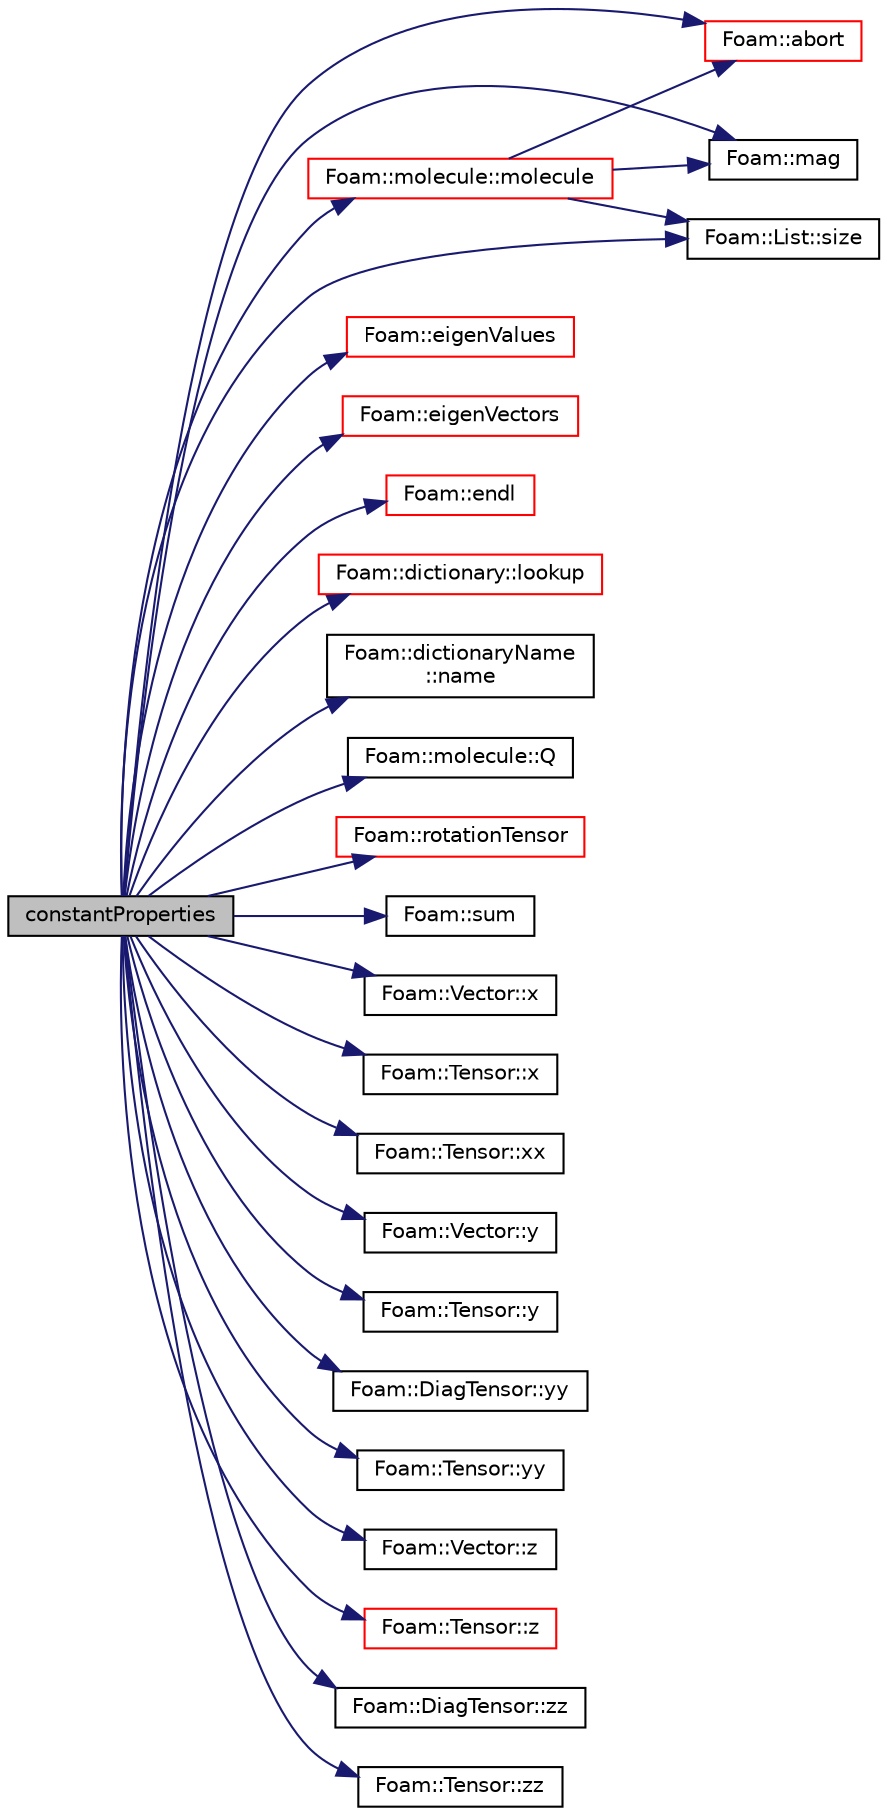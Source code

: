 digraph "constantProperties"
{
  bgcolor="transparent";
  edge [fontname="Helvetica",fontsize="10",labelfontname="Helvetica",labelfontsize="10"];
  node [fontname="Helvetica",fontsize="10",shape=record];
  rankdir="LR";
  Node1 [label="constantProperties",height=0.2,width=0.4,color="black", fillcolor="grey75", style="filled", fontcolor="black"];
  Node1 -> Node2 [color="midnightblue",fontsize="10",style="solid",fontname="Helvetica"];
  Node2 [label="Foam::abort",height=0.2,width=0.4,color="red",URL="$a10893.html#a447107a607d03e417307c203fa5fb44b"];
  Node1 -> Node3 [color="midnightblue",fontsize="10",style="solid",fontname="Helvetica"];
  Node3 [label="Foam::eigenValues",height=0.2,width=0.4,color="red",URL="$a10893.html#aa0c4e4f4bfc484852c8d9a8aa36525ef"];
  Node1 -> Node4 [color="midnightblue",fontsize="10",style="solid",fontname="Helvetica"];
  Node4 [label="Foam::eigenVectors",height=0.2,width=0.4,color="red",URL="$a10893.html#a223791e67f3e31579abc7865cbdbc3d0"];
  Node1 -> Node5 [color="midnightblue",fontsize="10",style="solid",fontname="Helvetica"];
  Node5 [label="Foam::endl",height=0.2,width=0.4,color="red",URL="$a10893.html#a2db8fe02a0d3909e9351bb4275b23ce4",tooltip="Add newline and flush stream. "];
  Node1 -> Node6 [color="midnightblue",fontsize="10",style="solid",fontname="Helvetica"];
  Node6 [label="Foam::dictionary::lookup",height=0.2,width=0.4,color="red",URL="$a00528.html#a8baab402d653d6e789f67c57e23a5b59",tooltip="Find and return an entry data stream. "];
  Node1 -> Node7 [color="midnightblue",fontsize="10",style="solid",fontname="Helvetica"];
  Node7 [label="Foam::mag",height=0.2,width=0.4,color="black",URL="$a10893.html#a929da2a3fdcf3dacbbe0487d3a330dae"];
  Node1 -> Node8 [color="midnightblue",fontsize="10",style="solid",fontname="Helvetica"];
  Node8 [label="Foam::molecule::molecule",height=0.2,width=0.4,color="red",URL="$a01558.html#abdcd390bc8e91948c80d6156a5937bc3",tooltip="Construct from components. "];
  Node8 -> Node2 [color="midnightblue",fontsize="10",style="solid",fontname="Helvetica"];
  Node8 -> Node7 [color="midnightblue",fontsize="10",style="solid",fontname="Helvetica"];
  Node8 -> Node9 [color="midnightblue",fontsize="10",style="solid",fontname="Helvetica"];
  Node9 [label="Foam::List::size",height=0.2,width=0.4,color="black",URL="$a01395.html#a8a5f6fa29bd4b500caf186f60245b384",tooltip="Override size to be inconsistent with allocated storage. "];
  Node1 -> Node10 [color="midnightblue",fontsize="10",style="solid",fontname="Helvetica"];
  Node10 [label="Foam::dictionaryName\l::name",height=0.2,width=0.4,color="black",URL="$a00531.html#acd3da3556711337d571c60cf9ffb91cc",tooltip="Return the dictionary name. "];
  Node1 -> Node11 [color="midnightblue",fontsize="10",style="solid",fontname="Helvetica"];
  Node11 [label="Foam::molecule::Q",height=0.2,width=0.4,color="black",URL="$a01558.html#adbd03671c8f3b17c625f78614c926560"];
  Node1 -> Node12 [color="midnightblue",fontsize="10",style="solid",fontname="Helvetica"];
  Node12 [label="Foam::rotationTensor",height=0.2,width=0.4,color="red",URL="$a10893.html#a1be81720bcafb843826c32024fe5fbe3",tooltip="Rotational transformation tensor from vector n1 to n2. "];
  Node1 -> Node9 [color="midnightblue",fontsize="10",style="solid",fontname="Helvetica"];
  Node1 -> Node13 [color="midnightblue",fontsize="10",style="solid",fontname="Helvetica"];
  Node13 [label="Foam::sum",height=0.2,width=0.4,color="black",URL="$a10893.html#a3d8733143aad0e03b300186ab4bef137"];
  Node1 -> Node14 [color="midnightblue",fontsize="10",style="solid",fontname="Helvetica"];
  Node14 [label="Foam::Vector::x",height=0.2,width=0.4,color="black",URL="$a02901.html#aeb7dc4a97968c543f58f9c7082e55757"];
  Node1 -> Node15 [color="midnightblue",fontsize="10",style="solid",fontname="Helvetica"];
  Node15 [label="Foam::Tensor::x",height=0.2,width=0.4,color="black",URL="$a02653.html#a2253eb59be7596cf756b667e72c731aa"];
  Node1 -> Node16 [color="midnightblue",fontsize="10",style="solid",fontname="Helvetica"];
  Node16 [label="Foam::Tensor::xx",height=0.2,width=0.4,color="black",URL="$a02653.html#adefeff2f0e457c0e62a5e9d1292e3569"];
  Node1 -> Node17 [color="midnightblue",fontsize="10",style="solid",fontname="Helvetica"];
  Node17 [label="Foam::Vector::y",height=0.2,width=0.4,color="black",URL="$a02901.html#a77c00b469d89c23bd35d2eb236140f70"];
  Node1 -> Node18 [color="midnightblue",fontsize="10",style="solid",fontname="Helvetica"];
  Node18 [label="Foam::Tensor::y",height=0.2,width=0.4,color="black",URL="$a02653.html#af8511f68060b25e341f4be2b84506f6a"];
  Node1 -> Node19 [color="midnightblue",fontsize="10",style="solid",fontname="Helvetica"];
  Node19 [label="Foam::DiagTensor::yy",height=0.2,width=0.4,color="black",URL="$a00522.html#a1fabd792063b2f2c0c53693512a5baeb"];
  Node1 -> Node20 [color="midnightblue",fontsize="10",style="solid",fontname="Helvetica"];
  Node20 [label="Foam::Tensor::yy",height=0.2,width=0.4,color="black",URL="$a02653.html#a1fabd792063b2f2c0c53693512a5baeb"];
  Node1 -> Node21 [color="midnightblue",fontsize="10",style="solid",fontname="Helvetica"];
  Node21 [label="Foam::Vector::z",height=0.2,width=0.4,color="black",URL="$a02901.html#ac72a74f7dde9500927f63515c3f0a2f3"];
  Node1 -> Node22 [color="midnightblue",fontsize="10",style="solid",fontname="Helvetica"];
  Node22 [label="Foam::Tensor::z",height=0.2,width=0.4,color="red",URL="$a02653.html#a1083e0ffb57966cbd069ec510fdaed38"];
  Node1 -> Node23 [color="midnightblue",fontsize="10",style="solid",fontname="Helvetica"];
  Node23 [label="Foam::DiagTensor::zz",height=0.2,width=0.4,color="black",URL="$a00522.html#ad557e07a1361f2a9875b25deead0beb8"];
  Node1 -> Node24 [color="midnightblue",fontsize="10",style="solid",fontname="Helvetica"];
  Node24 [label="Foam::Tensor::zz",height=0.2,width=0.4,color="black",URL="$a02653.html#ad557e07a1361f2a9875b25deead0beb8"];
}
